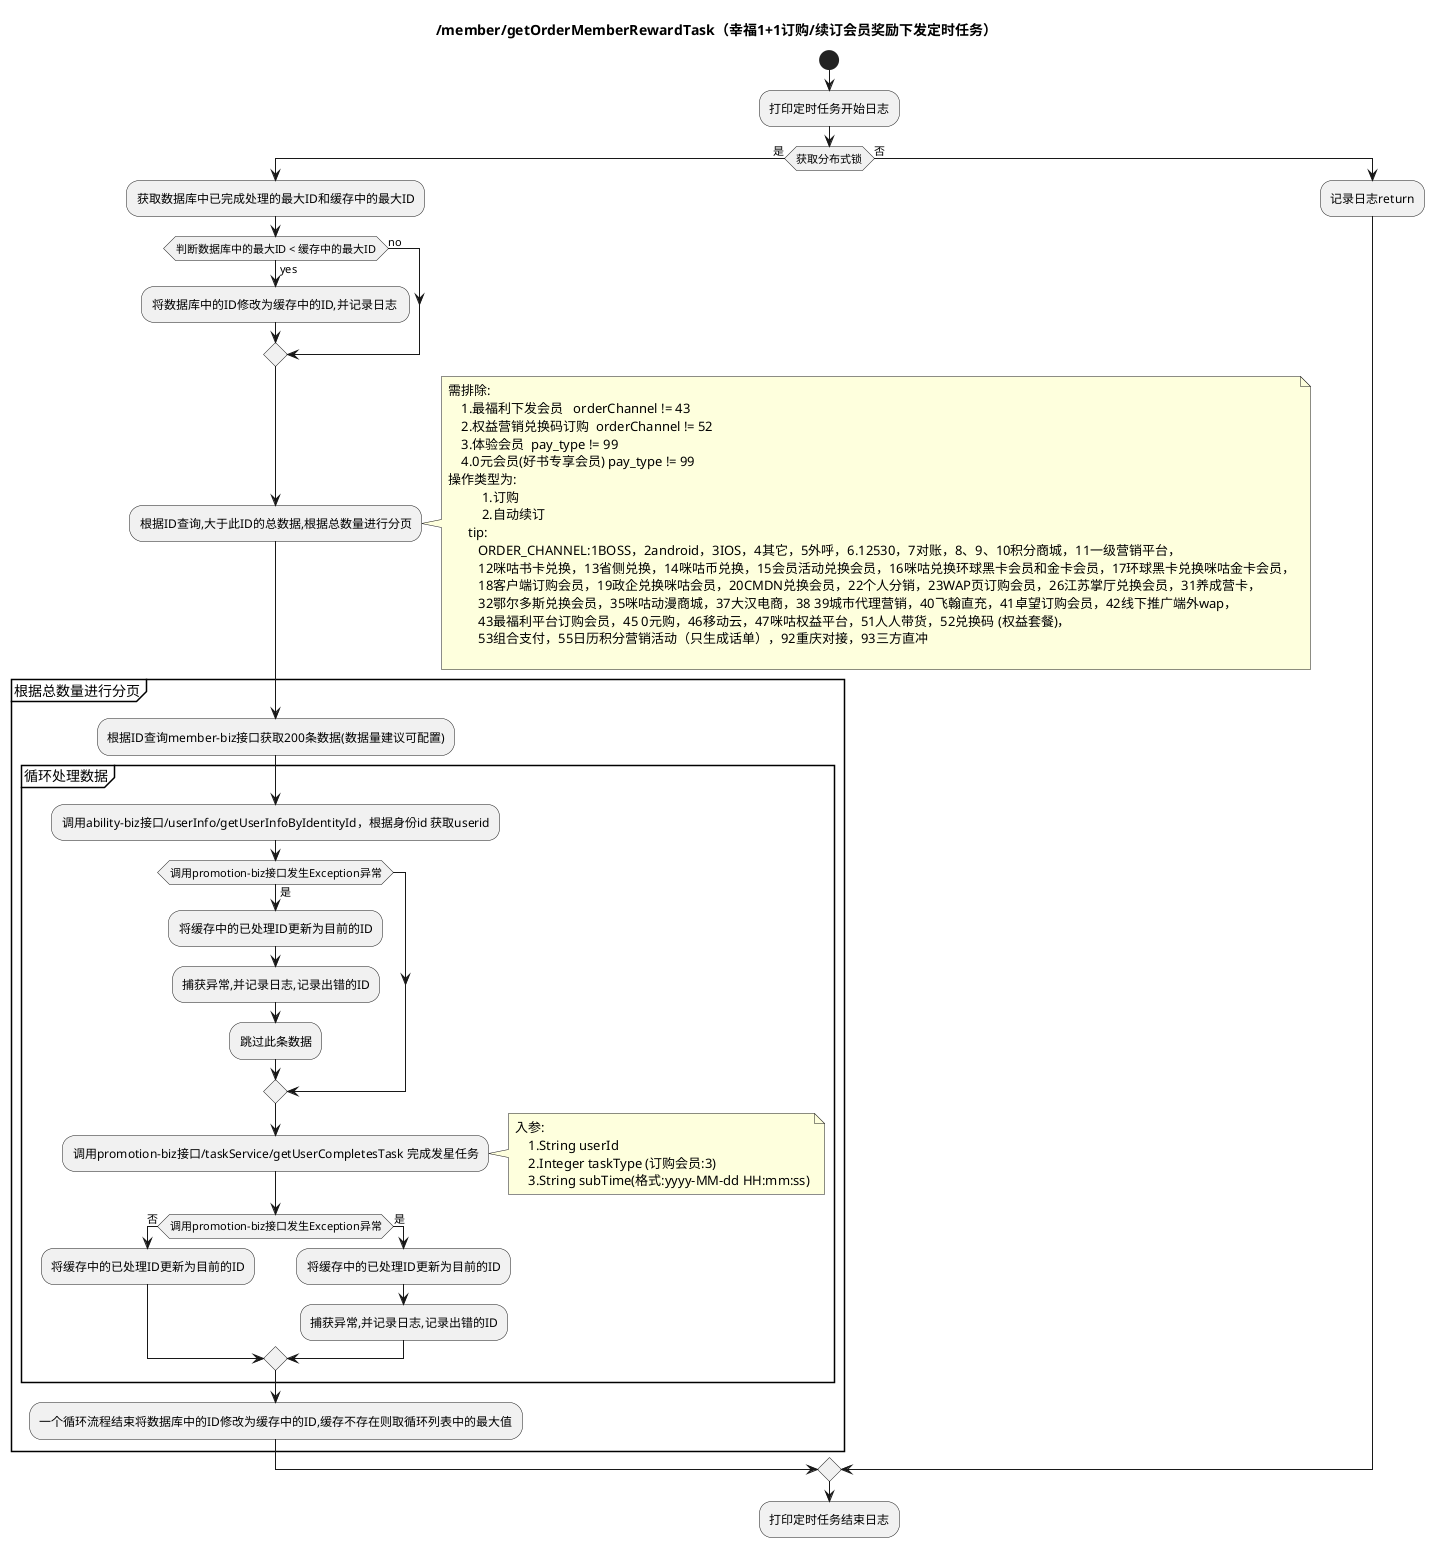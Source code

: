 
@startuml
title:/member/getOrderMemberRewardTask（幸福1+1订购/续订会员奖励下发定时任务）
start
    :打印定时任务开始日志;
	if(获取分布式锁) then (是)
        :获取数据库中已完成处理的最大ID和缓存中的最大ID;

        if (判断数据库中的最大ID < 缓存中的最大ID) then (yes)
            :将数据库中的ID修改为缓存中的ID,并记录日志 ;
        else (no)
        endif
            :根据ID查询,大于此ID的总数据,根据总数量进行分页;
            note right
            		需排除:
            		    1.最福利下发会员   orderChannel != 43
            		    2.权益营销兑换码订购  orderChannel != 52
            		    3.体验会员  pay_type != 99
            		    4.0元会员(好书专享会员) pay_type != 99
            		操作类型为:
                        1.订购
                        2.自动续订
                    tip:
                       ORDER_CHANNEL:1BOSS，2android，3IOS，4其它，5外呼，6.12530，7对账，8、9、10积分商城，11一级营销平台，
                       12咪咕书卡兑换，13省侧兑换，14咪咕币兑换，15会员活动兑换会员，16咪咕兑换环球黑卡会员和金卡会员，17环球黑卡兑换咪咕金卡会员，
                       18客户端订购会员，19政企兑换咪咕会员，20CMDN兑换会员，22个人分销，23WAP页订购会员，26江苏掌厅兑换会员，31养成营卡，
                       32鄂尔多斯兑换会员，35咪咕动漫商城，37大汉电商，38 39城市代理营销，40飞翰直充，41卓望订购会员，42线下推广端外wap，
                       43最福利平台订购会员，45 0元购，46移动云，47咪咕权益平台，51人人带货，52兑换码 (权益套餐)，
                       53组合支付，55日历积分营销活动（只生成话单），92重庆对接，93三方直冲

            end note
            partition 根据总数量进行分页 {
                :根据ID查询member-biz接口获取200条数据(数据量建议可配置);
                partition 循环处理数据 {
                    :调用ability-biz接口/userInfo/getUserInfoByIdentityId，根据身份id 获取userid;
                    if(调用promotion-biz接口发生Exception异常) then (是)
                        :将缓存中的已处理ID更新为目前的ID;
                        :捕获异常,并记录日志,记录出错的ID;
                        :跳过此条数据;
                    endif
                    :调用promotion-biz接口/taskService/getUserCompletesTask 完成发星任务;
                    note right
                        入参:
                            1.String userId
                            2.Integer taskType (订购会员:3)
                            3.String subTime(格式:yyyy-MM-dd HH:mm:ss)
                    end note
                    if(调用promotion-biz接口发生Exception异常) then (否)
                        :将缓存中的已处理ID更新为目前的ID;

                    else (是)
                        :将缓存中的已处理ID更新为目前的ID;
                        :捕获异常,并记录日志,记录出错的ID;
                    endif

                }
                :一个循环流程结束将数据库中的ID修改为缓存中的ID,缓存不存在则取循环列表中的最大值;

            }

    else (否)
        :记录日志return;
    endif
    :打印定时任务结束日志;


@enduml